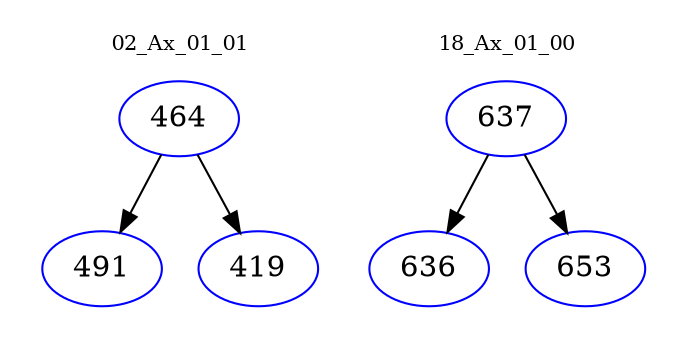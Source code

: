 digraph{
subgraph cluster_0 {
color = white
label = "02_Ax_01_01";
fontsize=10;
T0_464 [label="464", color="blue"]
T0_464 -> T0_491 [color="black"]
T0_491 [label="491", color="blue"]
T0_464 -> T0_419 [color="black"]
T0_419 [label="419", color="blue"]
}
subgraph cluster_1 {
color = white
label = "18_Ax_01_00";
fontsize=10;
T1_637 [label="637", color="blue"]
T1_637 -> T1_636 [color="black"]
T1_636 [label="636", color="blue"]
T1_637 -> T1_653 [color="black"]
T1_653 [label="653", color="blue"]
}
}
